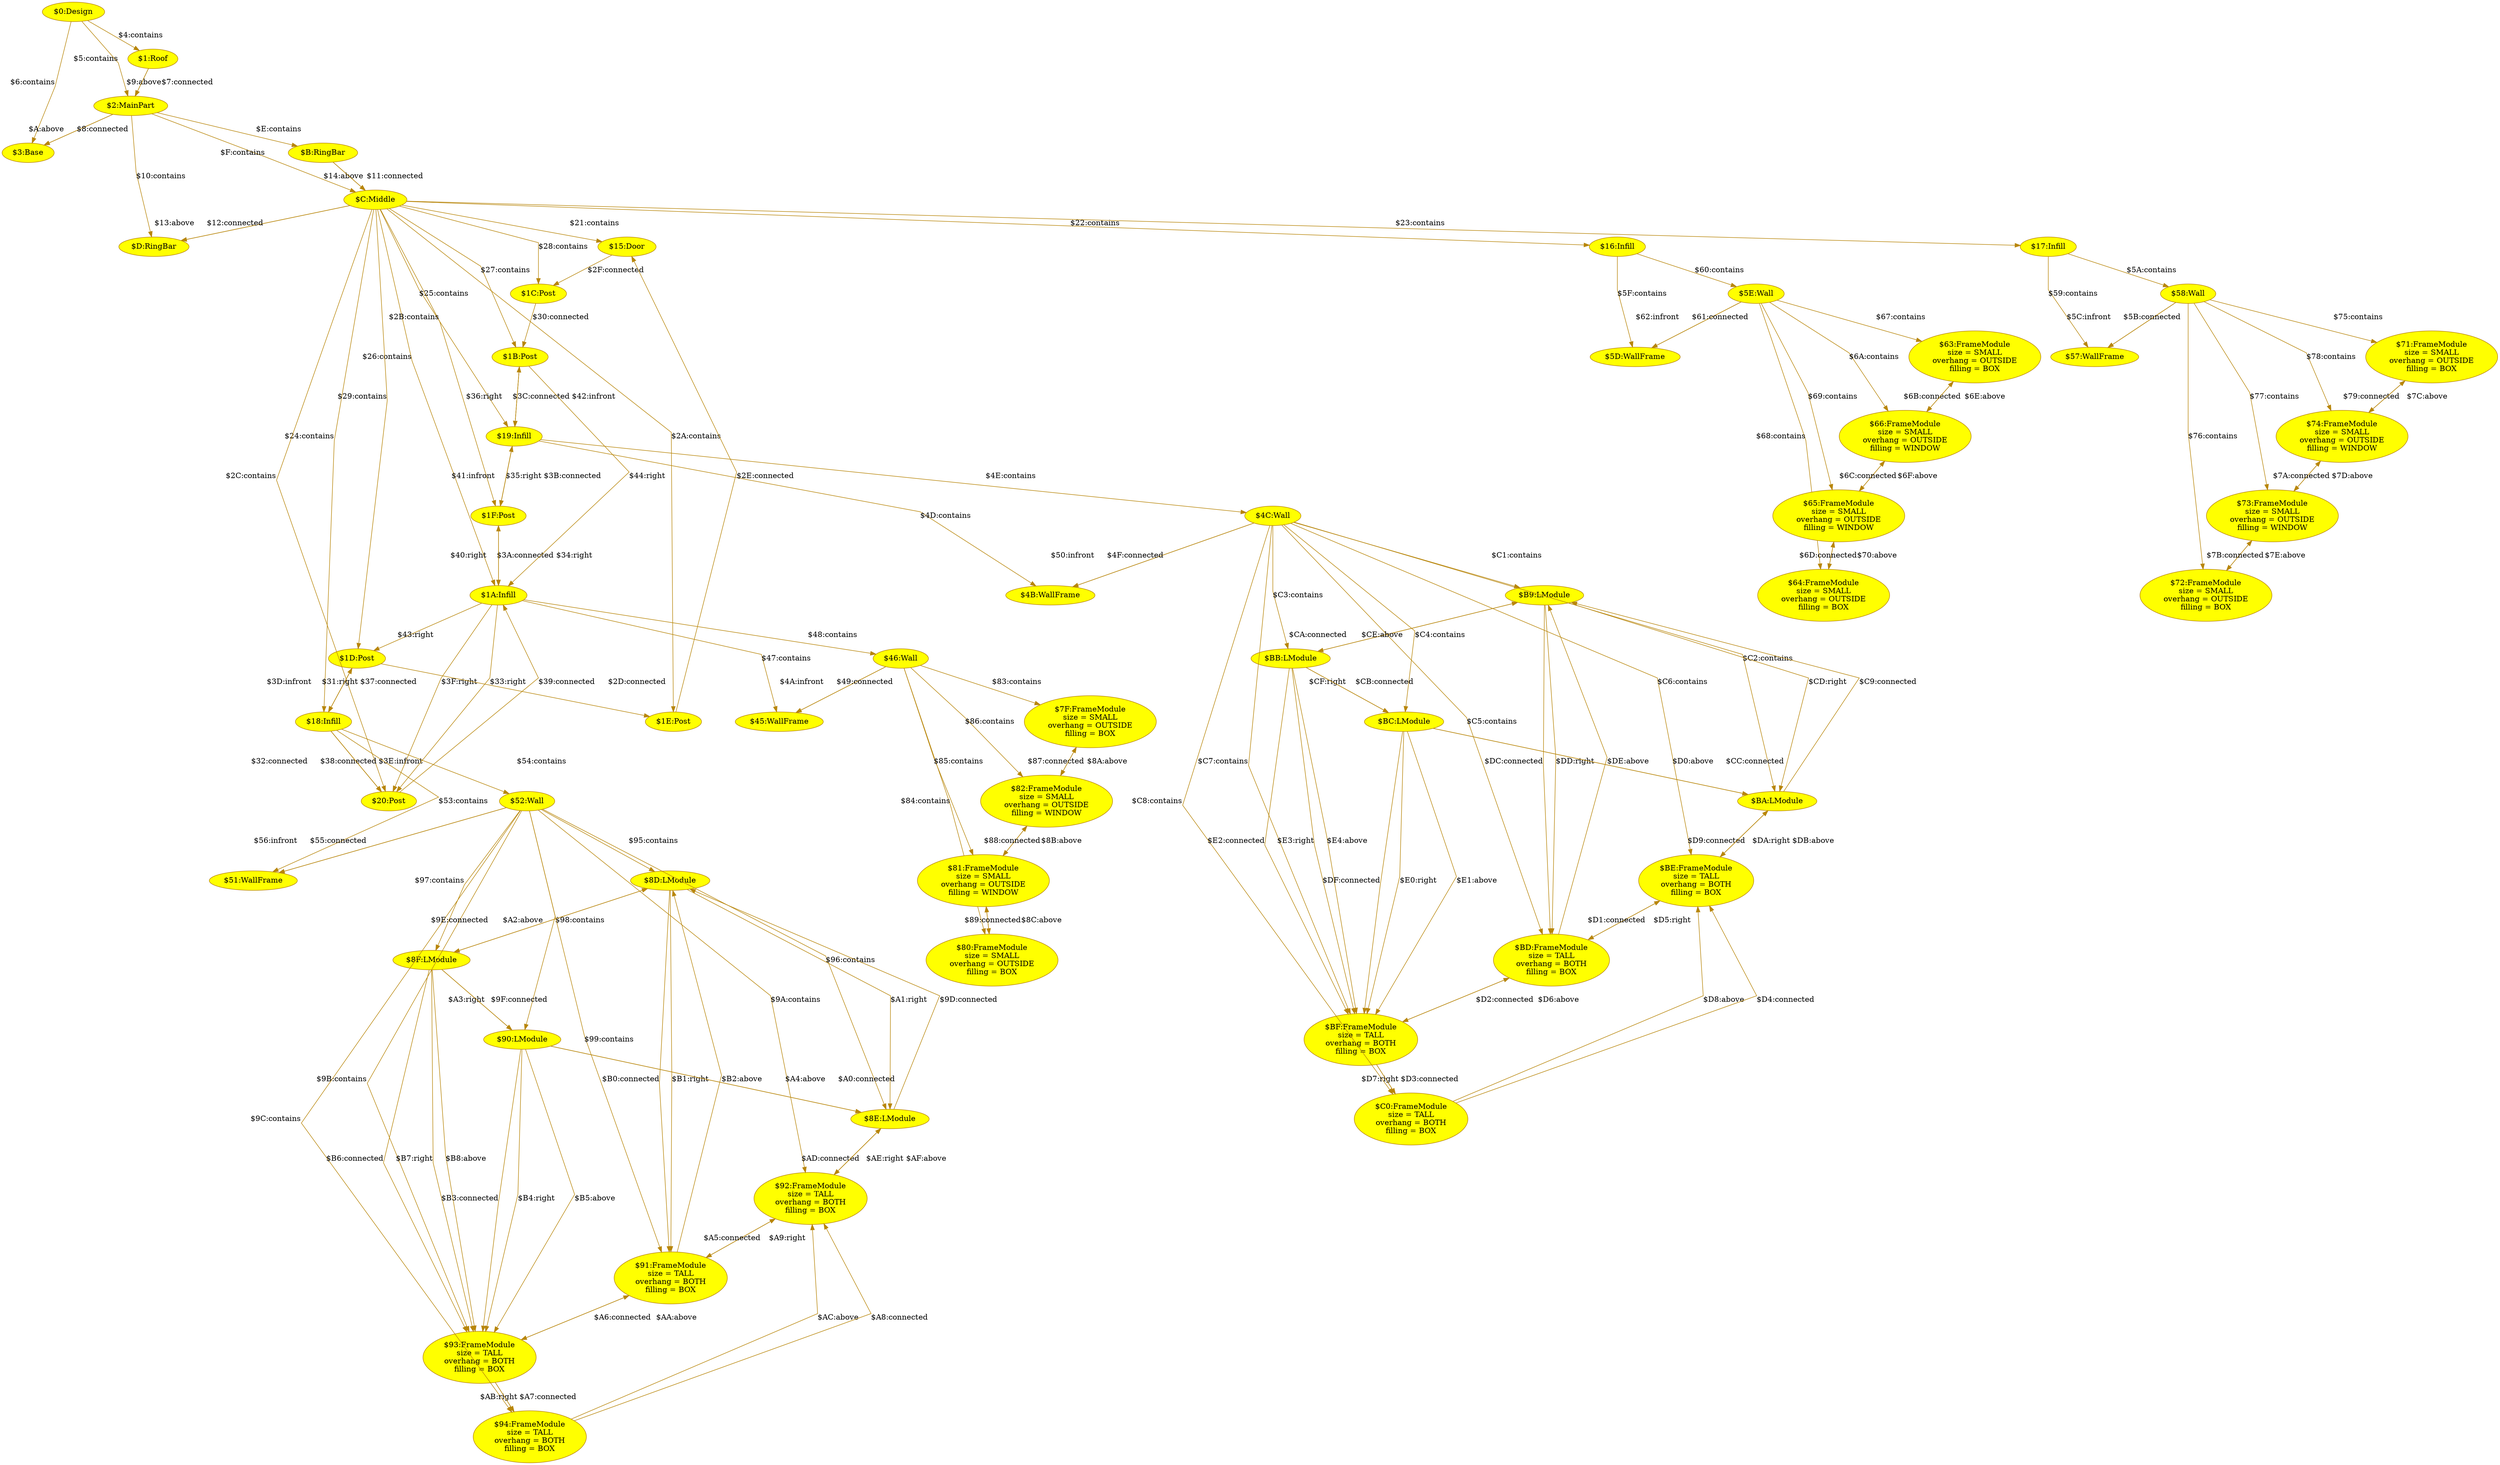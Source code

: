 digraph SchuppenGraph {
 splines=false;
 rankdir=TB;
 compound=true;
 n23458411 [ label="$0:Design" fillcolor=yellow style=filled color=darkgoldenrod tooltip="DesignNode::isAlignmentNode : boolean = False
  DesignNode::filled : boolean = True"]
 n23458411 -> n21083178 [ label="$5:contains" color=darkgoldenrod]
 n23458411 -> n55530882 [ label="$6:contains" color=darkgoldenrod]
 n23458411 -> n9799115 [ label="$4:contains" color=darkgoldenrod]
 n9799115 [ label="$1:Roof" fillcolor=yellow style=filled color=darkgoldenrod tooltip="DesignNode::isAlignmentNode : boolean = False
  DesignNode::filled : boolean = False"]
 n9799115 -> n21083178 [ label="$9:above" color=darkgoldenrod]
 n9799115 -> n21083178 [ label="$7:connected" color=darkgoldenrod]
 n21083178 [ label="$2:MainPart" fillcolor=yellow style=filled color=darkgoldenrod tooltip="DesignNode::isAlignmentNode : boolean = False
  DesignNode::filled : boolean = True"]
 n21083178 -> n55530882 [ label="$A:above" color=darkgoldenrod]
 n21083178 -> n19575591 [ label="$E:contains" color=darkgoldenrod]
 n21083178 -> n41962596 [ label="$F:contains" color=darkgoldenrod]
 n21083178 -> n42119052 [ label="$10:contains" color=darkgoldenrod]
 n21083178 -> n55530882 [ label="$8:connected" color=darkgoldenrod]
 n55530882 [ label="$3:Base" fillcolor=yellow style=filled color=darkgoldenrod tooltip="DesignNode::isAlignmentNode : boolean = True
  DesignNode::filled : boolean = False"]
 n42119052 [ label="$D:RingBar" fillcolor=yellow style=filled color=darkgoldenrod tooltip="DesignNode::isAlignmentNode : boolean = True
  DesignNode::filled : boolean = False"]
 n19575591 [ label="$B:RingBar" fillcolor=yellow style=filled color=darkgoldenrod tooltip="DesignNode::isAlignmentNode : boolean = False
  DesignNode::filled : boolean = False"]
 n19575591 -> n41962596 [ label="$14:above" color=darkgoldenrod]
 n19575591 -> n41962596 [ label="$11:connected" color=darkgoldenrod]
 n41962596 [ label="$C:Middle" fillcolor=yellow style=filled color=darkgoldenrod tooltip="DesignNode::isAlignmentNode : boolean = False
  DesignNode::filled : boolean = True"]
 n41962596 -> n42119052 [ label="$13:above" color=darkgoldenrod]
 n41962596 -> n2863675 [ label="$21:contains" color=darkgoldenrod]
 n41962596 -> n25773083 [ label="$22:contains" color=darkgoldenrod]
 n41962596 -> n30631159 [ label="$23:contains" color=darkgoldenrod]
 n41962596 -> n7244975 [ label="$24:contains" color=darkgoldenrod]
 n41962596 -> n65204782 [ label="$25:contains" color=darkgoldenrod]
 n41962596 -> n49972132 [ label="$26:contains" color=darkgoldenrod]
 n41962596 -> n47096010 [ label="$27:contains" color=darkgoldenrod]
 n41962596 -> n21210914 [ label="$28:contains" color=darkgoldenrod]
 n41962596 -> n56680499 [ label="$29:contains" color=darkgoldenrod]
 n41962596 -> n40362448 [ label="$2A:contains" color=darkgoldenrod]
 n41962596 -> n27717712 [ label="$2B:contains" color=darkgoldenrod]
 n41962596 -> n48132822 [ label="$2C:contains" color=darkgoldenrod]
 n41962596 -> n42119052 [ label="$12:connected" color=darkgoldenrod]
 n48132822 [ label="$20:Post" fillcolor=yellow style=filled color=darkgoldenrod tooltip="DesignNode::isAlignmentNode : boolean = False
  DesignNode::filled : boolean = False"]
 n48132822 -> n49972132 [ label="$39:connected" color=darkgoldenrod]
 n27717712 [ label="$1F:Post" fillcolor=yellow style=filled color=darkgoldenrod tooltip="DesignNode::isAlignmentNode : boolean = False
  DesignNode::filled : boolean = False"]
 n27717712 -> n65204782 [ label="$3B:connected" color=darkgoldenrod]
 n27717712 -> n49972132 [ label="$40:right" color=darkgoldenrod]
 n27717712 -> n49972132 [ label="$34:right" color=darkgoldenrod]
 n40362448 [ label="$1E:Post" fillcolor=yellow style=filled color=darkgoldenrod tooltip="DesignNode::isAlignmentNode : boolean = False
  DesignNode::filled : boolean = False"]
 n40362448 -> n2863675 [ label="$2E:connected" color=darkgoldenrod]
 n56680499 [ label="$1D:Post" fillcolor=yellow style=filled color=darkgoldenrod tooltip="DesignNode::isAlignmentNode : boolean = True
  DesignNode::filled : boolean = False"]
 n56680499 -> n7244975 [ label="$37:connected" color=darkgoldenrod]
 n56680499 -> n7244975 [ label="$3D:infront" color=darkgoldenrod]
 n56680499 -> n40362448 [ label="$2D:connected" color=darkgoldenrod]
 n21210914 [ label="$1C:Post" fillcolor=yellow style=filled color=darkgoldenrod tooltip="DesignNode::isAlignmentNode : boolean = False
  DesignNode::filled : boolean = False"]
 n21210914 -> n47096010 [ label="$30:connected" color=darkgoldenrod]
 n47096010 [ label="$1B:Post" fillcolor=yellow style=filled color=darkgoldenrod tooltip="DesignNode::isAlignmentNode : boolean = False
  DesignNode::filled : boolean = False"]
 n47096010 -> n65204782 [ label="$42:infront" color=darkgoldenrod]
 n47096010 -> n49972132 [ label="$44:right" color=darkgoldenrod]
 n47096010 -> n65204782 [ label="$36:right" color=darkgoldenrod]
 n49972132 [ label="$1A:Infill" fillcolor=yellow style=filled color=darkgoldenrod tooltip="DesignNode::isAlignmentNode : boolean = False
  DesignNode::filled : boolean = True"]
 n49972132 -> n27717712 [ label="$3A:connected" color=darkgoldenrod]
 n49972132 -> n48132822 [ label="$3F:right" color=darkgoldenrod]
 n49972132 -> n56680499 [ label="$43:right" color=darkgoldenrod]
 n49972132 -> n28372289 [ label="$47:contains" color=darkgoldenrod]
 n49972132 -> n54024015 [ label="$48:contains" color=darkgoldenrod]
 n49972132 -> n48132822 [ label="$33:right" color=darkgoldenrod]
 n65204782 [ label="$19:Infill" fillcolor=yellow style=filled color=darkgoldenrod tooltip="DesignNode::isAlignmentNode : boolean = False
  DesignNode::filled : boolean = True"]
 n65204782 -> n47096010 [ label="$3C:connected" color=darkgoldenrod]
 n65204782 -> n27717712 [ label="$41:infront" color=darkgoldenrod]
 n65204782 -> n44223604 [ label="$4D:contains" color=darkgoldenrod]
 n65204782 -> n62468121 [ label="$4E:contains" color=darkgoldenrod]
 n65204782 -> n27717712 [ label="$35:right" color=darkgoldenrod]
 n7244975 [ label="$18:Infill" fillcolor=yellow style=filled color=darkgoldenrod tooltip="DesignNode::isAlignmentNode : boolean = False
  DesignNode::filled : boolean = True"]
 n7244975 -> n48132822 [ label="$32:connected" color=darkgoldenrod]
 n7244975 -> n48132822 [ label="$38:connected" color=darkgoldenrod]
 n7244975 -> n48132822 [ label="$3E:infront" color=darkgoldenrod]
 n7244975 -> n41421720 [ label="$53:contains" color=darkgoldenrod]
 n7244975 -> n37251161 [ label="$54:contains" color=darkgoldenrod]
 n7244975 -> n56680499 [ label="$31:right" color=darkgoldenrod]
 n30631159 [ label="$17:Infill" fillcolor=yellow style=filled color=darkgoldenrod tooltip="DesignNode::isAlignmentNode : boolean = False
  DesignNode::filled : boolean = True"]
 n30631159 -> n14993092 [ label="$5A:contains" color=darkgoldenrod]
 n30631159 -> n16578980 [ label="$59:contains" color=darkgoldenrod]
 n25773083 [ label="$16:Infill" fillcolor=yellow style=filled color=darkgoldenrod tooltip="DesignNode::isAlignmentNode : boolean = False
  DesignNode::filled : boolean = True"]
 n25773083 -> n41731733 [ label="$60:contains" color=darkgoldenrod]
 n25773083 -> n27006480 [ label="$5F:contains" color=darkgoldenrod]
 n2863675 [ label="$15:Door" fillcolor=yellow style=filled color=darkgoldenrod tooltip="DesignNode::isAlignmentNode : boolean = False
  DesignNode::filled : boolean = False"]
 n2863675 -> n21210914 [ label="$2F:connected" color=darkgoldenrod]
 n54024015 [ label="$46:Wall" fillcolor=yellow style=filled color=darkgoldenrod tooltip="DesignNode::isAlignmentNode : boolean = False
  DesignNode::filled : boolean = True"]
 n54024015 -> n28372289 [ label="$4A:infront" color=darkgoldenrod]
 n54024015 -> n7658356 [ label="$83:contains" color=darkgoldenrod]
 n54024015 -> n1816341 [ label="$84:contains" color=darkgoldenrod]
 n54024015 -> n16347077 [ label="$85:contains" color=darkgoldenrod]
 n54024015 -> n12905972 [ label="$86:contains" color=darkgoldenrod]
 n54024015 -> n28372289 [ label="$49:connected" color=darkgoldenrod]
 n41731733 [ label="$5E:Wall" fillcolor=yellow style=filled color=darkgoldenrod tooltip="DesignNode::isAlignmentNode : boolean = False
  DesignNode::filled : boolean = True"]
 n41731733 -> n27006480 [ label="$62:infront" color=darkgoldenrod]
 n41731733 -> n46729429 [ label="$67:contains" color=darkgoldenrod]
 n41731733 -> n17911681 [ label="$68:contains" color=darkgoldenrod]
 n41731733 -> n26987408 [ label="$69:contains" color=darkgoldenrod]
 n41731733 -> n41560081 [ label="$6A:contains" color=darkgoldenrod]
 n41731733 -> n27006480 [ label="$61:connected" color=darkgoldenrod]
 n14993092 [ label="$58:Wall" fillcolor=yellow style=filled color=darkgoldenrod tooltip="DesignNode::isAlignmentNode : boolean = False
  DesignNode::filled : boolean = True"]
 n14993092 -> n16578980 [ label="$5C:infront" color=darkgoldenrod]
 n14993092 -> n21224086 [ label="$75:contains" color=darkgoldenrod]
 n14993092 -> n56799051 [ label="$76:contains" color=darkgoldenrod]
 n14993092 -> n41429416 [ label="$77:contains" color=darkgoldenrod]
 n14993092 -> n37320431 [ label="$78:contains" color=darkgoldenrod]
 n14993092 -> n16578980 [ label="$5B:connected" color=darkgoldenrod]
 n37251161 [ label="$52:Wall" fillcolor=yellow style=filled color=darkgoldenrod tooltip="DesignNode::isAlignmentNode : boolean = False
  DesignNode::filled : boolean = True"]
 n37251161 -> n41421720 [ label="$56:infront" color=darkgoldenrod]
 n37251161 -> n30868550 [ label="$95:contains" color=darkgoldenrod]
 n37251161 -> n9381496 [ label="$96:contains" color=darkgoldenrod]
 n37251161 -> n17324607 [ label="$97:contains" color=darkgoldenrod]
 n37251161 -> n21703739 [ label="$98:contains" color=darkgoldenrod]
 n37251161 -> n61115925 [ label="$99:contains" color=darkgoldenrod]
 n37251161 -> n13172414 [ label="$9A:contains" color=darkgoldenrod]
 n37251161 -> n51442863 [ label="$9B:contains" color=darkgoldenrod]
 n37251161 -> n60332585 [ label="$9C:contains" color=darkgoldenrod]
 n37251161 -> n41421720 [ label="$55:connected" color=darkgoldenrod]
 n62468121 [ label="$4C:Wall" fillcolor=yellow style=filled color=darkgoldenrod tooltip="DesignNode::isAlignmentNode : boolean = False
  DesignNode::filled : boolean = True"]
 n62468121 -> n44223604 [ label="$50:infront" color=darkgoldenrod]
 n62468121 -> n37482183 [ label="$C1:contains" color=darkgoldenrod]
 n62468121 -> n1795329 [ label="$C2:contains" color=darkgoldenrod]
 n62468121 -> n16157963 [ label="$C3:contains" color=darkgoldenrod]
 n62468121 -> n11203942 [ label="$C4:contains" color=darkgoldenrod]
 n62468121 -> n33726620 [ label="$C5:contains" color=darkgoldenrod]
 n62468121 -> n35104124 [ label="$C6:contains" color=darkgoldenrod]
 n62468121 -> n47501665 [ label="$C7:contains" color=darkgoldenrod]
 n62468121 -> n24861802 [ label="$C8:contains" color=darkgoldenrod]
 n62468121 -> n44223604 [ label="$4F:connected" color=darkgoldenrod]
 n27006480 [ label="$5D:WallFrame" fillcolor=yellow style=filled color=darkgoldenrod tooltip="DesignNode::isAlignmentNode : boolean = False
  DesignNode::filled : boolean = False"]
 n16578980 [ label="$57:WallFrame" fillcolor=yellow style=filled color=darkgoldenrod tooltip="DesignNode::isAlignmentNode : boolean = False
  DesignNode::filled : boolean = False"]
 n41421720 [ label="$51:WallFrame" fillcolor=yellow style=filled color=darkgoldenrod tooltip="DesignNode::isAlignmentNode : boolean = False
  DesignNode::filled : boolean = False"]
 n44223604 [ label="$4B:WallFrame" fillcolor=yellow style=filled color=darkgoldenrod tooltip="DesignNode::isAlignmentNode : boolean = False
  DesignNode::filled : boolean = False"]
 n28372289 [ label="$45:WallFrame" fillcolor=yellow style=filled color=darkgoldenrod tooltip="DesignNode::isAlignmentNode : boolean = False
  DesignNode::filled : boolean = False"]
 n24861802 [ label="$C0:FrameModule
size = TALL
overhang = BOTH
filling = BOX" fillcolor=yellow style=filled color=darkgoldenrod tooltip="DesignNode::isAlignmentNode : boolean = False
  DesignNode::filled : boolean = False
  FrameModule::size : Size = TALL
  FrameModule::overhang : Overhang = BOTH
  FrameModule::filling : Filling = BOX"]
 n24861802 -> n35104124 [ label="$D8:above" color=darkgoldenrod]
 n24861802 -> n35104124 [ label="$D4:connected" color=darkgoldenrod]
 n47501665 [ label="$BF:FrameModule
size = TALL
overhang = BOTH
filling = BOX" fillcolor=yellow style=filled color=darkgoldenrod tooltip="DesignNode::isAlignmentNode : boolean = False
  DesignNode::filled : boolean = False
  FrameModule::size : Size = TALL
  FrameModule::overhang : Overhang = BOTH
  FrameModule::filling : Filling = BOX"]
 n47501665 -> n33726620 [ label="$D6:above" color=darkgoldenrod]
 n47501665 -> n24861802 [ label="$D7:right" color=darkgoldenrod]
 n47501665 -> n24861802 [ label="$D3:connected" color=darkgoldenrod]
 n35104124 [ label="$BE:FrameModule
size = TALL
overhang = BOTH
filling = BOX" fillcolor=yellow style=filled color=darkgoldenrod tooltip="DesignNode::isAlignmentNode : boolean = False
  DesignNode::filled : boolean = False
  FrameModule::size : Size = TALL
  FrameModule::overhang : Overhang = BOTH
  FrameModule::filling : Filling = BOX"]
 n35104124 -> n1795329 [ label="$DA:right" color=darkgoldenrod]
 n35104124 -> n1795329 [ label="$DB:above" color=darkgoldenrod]
 n35104124 -> n33726620 [ label="$D1:connected" color=darkgoldenrod]
 n33726620 [ label="$BD:FrameModule
size = TALL
overhang = BOTH
filling = BOX" fillcolor=yellow style=filled color=darkgoldenrod tooltip="DesignNode::isAlignmentNode : boolean = False
  DesignNode::filled : boolean = False
  FrameModule::size : Size = TALL
  FrameModule::overhang : Overhang = BOTH
  FrameModule::filling : Filling = BOX"]
 n33726620 -> n35104124 [ label="$D5:right" color=darkgoldenrod]
 n33726620 -> n37482183 [ label="$DE:above" color=darkgoldenrod]
 n33726620 -> n47501665 [ label="$D2:connected" color=darkgoldenrod]
 n60332585 [ label="$94:FrameModule
size = TALL
overhang = BOTH
filling = BOX" fillcolor=yellow style=filled color=darkgoldenrod tooltip="DesignNode::isAlignmentNode : boolean = False
  DesignNode::filled : boolean = False
  FrameModule::size : Size = TALL
  FrameModule::overhang : Overhang = BOTH
  FrameModule::filling : Filling = BOX"]
 n60332585 -> n13172414 [ label="$AC:above" color=darkgoldenrod]
 n60332585 -> n13172414 [ label="$A8:connected" color=darkgoldenrod]
 n51442863 [ label="$93:FrameModule
size = TALL
overhang = BOTH
filling = BOX" fillcolor=yellow style=filled color=darkgoldenrod tooltip="DesignNode::isAlignmentNode : boolean = False
  DesignNode::filled : boolean = False
  FrameModule::size : Size = TALL
  FrameModule::overhang : Overhang = BOTH
  FrameModule::filling : Filling = BOX"]
 n51442863 -> n61115925 [ label="$AA:above" color=darkgoldenrod]
 n51442863 -> n60332585 [ label="$AB:right" color=darkgoldenrod]
 n51442863 -> n60332585 [ label="$A7:connected" color=darkgoldenrod]
 n13172414 [ label="$92:FrameModule
size = TALL
overhang = BOTH
filling = BOX" fillcolor=yellow style=filled color=darkgoldenrod tooltip="DesignNode::isAlignmentNode : boolean = False
  DesignNode::filled : boolean = False
  FrameModule::size : Size = TALL
  FrameModule::overhang : Overhang = BOTH
  FrameModule::filling : Filling = BOX"]
 n13172414 -> n9381496 [ label="$AE:right" color=darkgoldenrod]
 n13172414 -> n9381496 [ label="$AF:above" color=darkgoldenrod]
 n13172414 -> n61115925 [ label="$A5:connected" color=darkgoldenrod]
 n61115925 [ label="$91:FrameModule
size = TALL
overhang = BOTH
filling = BOX" fillcolor=yellow style=filled color=darkgoldenrod tooltip="DesignNode::isAlignmentNode : boolean = False
  DesignNode::filled : boolean = False
  FrameModule::size : Size = TALL
  FrameModule::overhang : Overhang = BOTH
  FrameModule::filling : Filling = BOX"]
 n61115925 -> n13172414 [ label="$A9:right" color=darkgoldenrod]
 n61115925 -> n30868550 [ label="$B2:above" color=darkgoldenrod]
 n61115925 -> n51442863 [ label="$A6:connected" color=darkgoldenrod]
 n12905972 [ label="$82:FrameModule
size = SMALL
overhang = OUTSIDE
filling = WINDOW" fillcolor=yellow style=filled color=darkgoldenrod tooltip="DesignNode::isAlignmentNode : boolean = False
  DesignNode::filled : boolean = False
  FrameModule::size : Size = SMALL
  FrameModule::overhang : Overhang = OUTSIDE
  FrameModule::filling : Filling = WINDOW"]
 n12905972 -> n7658356 [ label="$8A:above" color=darkgoldenrod]
 n12905972 -> n16347077 [ label="$88:connected" color=darkgoldenrod]
 n16347077 [ label="$81:FrameModule
size = SMALL
overhang = OUTSIDE
filling = WINDOW" fillcolor=yellow style=filled color=darkgoldenrod tooltip="DesignNode::isAlignmentNode : boolean = False
  DesignNode::filled : boolean = False
  FrameModule::size : Size = SMALL
  FrameModule::overhang : Overhang = OUTSIDE
  FrameModule::filling : Filling = WINDOW"]
 n16347077 -> n12905972 [ label="$8B:above" color=darkgoldenrod]
 n16347077 -> n1816341 [ label="$89:connected" color=darkgoldenrod]
 n1816341 [ label="$80:FrameModule
size = SMALL
overhang = OUTSIDE
filling = BOX" fillcolor=yellow style=filled color=darkgoldenrod tooltip="DesignNode::isAlignmentNode : boolean = False
  DesignNode::filled : boolean = False
  FrameModule::size : Size = SMALL
  FrameModule::overhang : Overhang = OUTSIDE
  FrameModule::filling : Filling = BOX"]
 n1816341 -> n16347077 [ label="$8C:above" color=darkgoldenrod]
 n7658356 [ label="$7F:FrameModule
size = SMALL
overhang = OUTSIDE
filling = BOX" fillcolor=yellow style=filled color=darkgoldenrod tooltip="DesignNode::isAlignmentNode : boolean = False
  DesignNode::filled : boolean = False
  FrameModule::size : Size = SMALL
  FrameModule::overhang : Overhang = OUTSIDE
  FrameModule::filling : Filling = BOX"]
 n7658356 -> n12905972 [ label="$87:connected" color=darkgoldenrod]
 n37320431 [ label="$74:FrameModule
size = SMALL
overhang = OUTSIDE
filling = WINDOW" fillcolor=yellow style=filled color=darkgoldenrod tooltip="DesignNode::isAlignmentNode : boolean = False
  DesignNode::filled : boolean = False
  FrameModule::size : Size = SMALL
  FrameModule::overhang : Overhang = OUTSIDE
  FrameModule::filling : Filling = WINDOW"]
 n37320431 -> n21224086 [ label="$7C:above" color=darkgoldenrod]
 n37320431 -> n41429416 [ label="$7A:connected" color=darkgoldenrod]
 n41429416 [ label="$73:FrameModule
size = SMALL
overhang = OUTSIDE
filling = WINDOW" fillcolor=yellow style=filled color=darkgoldenrod tooltip="DesignNode::isAlignmentNode : boolean = False
  DesignNode::filled : boolean = False
  FrameModule::size : Size = SMALL
  FrameModule::overhang : Overhang = OUTSIDE
  FrameModule::filling : Filling = WINDOW"]
 n41429416 -> n37320431 [ label="$7D:above" color=darkgoldenrod]
 n41429416 -> n56799051 [ label="$7B:connected" color=darkgoldenrod]
 n56799051 [ label="$72:FrameModule
size = SMALL
overhang = OUTSIDE
filling = BOX" fillcolor=yellow style=filled color=darkgoldenrod tooltip="DesignNode::isAlignmentNode : boolean = False
  DesignNode::filled : boolean = False
  FrameModule::size : Size = SMALL
  FrameModule::overhang : Overhang = OUTSIDE
  FrameModule::filling : Filling = BOX"]
 n56799051 -> n41429416 [ label="$7E:above" color=darkgoldenrod]
 n21224086 [ label="$71:FrameModule
size = SMALL
overhang = OUTSIDE
filling = BOX" fillcolor=yellow style=filled color=darkgoldenrod tooltip="DesignNode::isAlignmentNode : boolean = False
  DesignNode::filled : boolean = False
  FrameModule::size : Size = SMALL
  FrameModule::overhang : Overhang = OUTSIDE
  FrameModule::filling : Filling = BOX"]
 n21224086 -> n37320431 [ label="$79:connected" color=darkgoldenrod]
 n41560081 [ label="$66:FrameModule
size = SMALL
overhang = OUTSIDE
filling = WINDOW" fillcolor=yellow style=filled color=darkgoldenrod tooltip="DesignNode::isAlignmentNode : boolean = False
  DesignNode::filled : boolean = False
  FrameModule::size : Size = SMALL
  FrameModule::overhang : Overhang = OUTSIDE
  FrameModule::filling : Filling = WINDOW"]
 n41560081 -> n46729429 [ label="$6E:above" color=darkgoldenrod]
 n41560081 -> n26987408 [ label="$6C:connected" color=darkgoldenrod]
 n26987408 [ label="$65:FrameModule
size = SMALL
overhang = OUTSIDE
filling = WINDOW" fillcolor=yellow style=filled color=darkgoldenrod tooltip="DesignNode::isAlignmentNode : boolean = False
  DesignNode::filled : boolean = False
  FrameModule::size : Size = SMALL
  FrameModule::overhang : Overhang = OUTSIDE
  FrameModule::filling : Filling = WINDOW"]
 n26987408 -> n41560081 [ label="$6F:above" color=darkgoldenrod]
 n26987408 -> n17911681 [ label="$6D:connected" color=darkgoldenrod]
 n17911681 [ label="$64:FrameModule
size = SMALL
overhang = OUTSIDE
filling = BOX" fillcolor=yellow style=filled color=darkgoldenrod tooltip="DesignNode::isAlignmentNode : boolean = False
  DesignNode::filled : boolean = False
  FrameModule::size : Size = SMALL
  FrameModule::overhang : Overhang = OUTSIDE
  FrameModule::filling : Filling = BOX"]
 n17911681 -> n26987408 [ label="$70:above" color=darkgoldenrod]
 n46729429 [ label="$63:FrameModule
size = SMALL
overhang = OUTSIDE
filling = BOX" fillcolor=yellow style=filled color=darkgoldenrod tooltip="DesignNode::isAlignmentNode : boolean = False
  DesignNode::filled : boolean = False
  FrameModule::size : Size = SMALL
  FrameModule::overhang : Overhang = OUTSIDE
  FrameModule::filling : Filling = BOX"]
 n46729429 -> n41560081 [ label="$6B:connected" color=darkgoldenrod]
 n11203942 [ label="$BC:LModule" fillcolor=yellow style=filled color=darkgoldenrod tooltip="DesignNode::isAlignmentNode : boolean = False
  DesignNode::filled : boolean = False"]
 n11203942 -> n1795329 [ label="$D0:above" color=darkgoldenrod]
 n11203942 -> n47501665 [ label="$DF:connected" color=darkgoldenrod]
 n11203942 -> n47501665 [ label="$E0:right" color=darkgoldenrod]
 n11203942 -> n47501665 [ label="$E1:above" color=darkgoldenrod]
 n11203942 -> n1795329 [ label="$CC:connected" color=darkgoldenrod]
 n16157963 [ label="$BB:LModule" fillcolor=yellow style=filled color=darkgoldenrod tooltip="DesignNode::isAlignmentNode : boolean = False
  DesignNode::filled : boolean = False"]
 n16157963 -> n37482183 [ label="$CE:above" color=darkgoldenrod]
 n16157963 -> n11203942 [ label="$CF:right" color=darkgoldenrod]
 n16157963 -> n47501665 [ label="$E2:connected" color=darkgoldenrod]
 n16157963 -> n47501665 [ label="$E3:right" color=darkgoldenrod]
 n16157963 -> n47501665 [ label="$E4:above" color=darkgoldenrod]
 n16157963 -> n11203942 [ label="$CB:connected" color=darkgoldenrod]
 n1795329 [ label="$BA:LModule" fillcolor=yellow style=filled color=darkgoldenrod tooltip="DesignNode::isAlignmentNode : boolean = False
  DesignNode::filled : boolean = False"]
 n1795329 -> n35104124 [ label="$D9:connected" color=darkgoldenrod]
 n1795329 -> n37482183 [ label="$C9:connected" color=darkgoldenrod]
 n37482183 [ label="$B9:LModule" fillcolor=yellow style=filled color=darkgoldenrod tooltip="DesignNode::isAlignmentNode : boolean = False
  DesignNode::filled : boolean = False"]
 n37482183 -> n1795329 [ label="$CD:right" color=darkgoldenrod]
 n37482183 -> n33726620 [ label="$DC:connected" color=darkgoldenrod]
 n37482183 -> n33726620 [ label="$DD:right" color=darkgoldenrod]
 n37482183 -> n16157963 [ label="$CA:connected" color=darkgoldenrod]
 n21703739 [ label="$90:LModule" fillcolor=yellow style=filled color=darkgoldenrod tooltip="DesignNode::isAlignmentNode : boolean = False
  DesignNode::filled : boolean = False"]
 n21703739 -> n9381496 [ label="$A4:above" color=darkgoldenrod]
 n21703739 -> n51442863 [ label="$B3:connected" color=darkgoldenrod]
 n21703739 -> n51442863 [ label="$B4:right" color=darkgoldenrod]
 n21703739 -> n51442863 [ label="$B5:above" color=darkgoldenrod]
 n21703739 -> n9381496 [ label="$A0:connected" color=darkgoldenrod]
 n17324607 [ label="$8F:LModule" fillcolor=yellow style=filled color=darkgoldenrod tooltip="DesignNode::isAlignmentNode : boolean = False
  DesignNode::filled : boolean = False"]
 n17324607 -> n30868550 [ label="$A2:above" color=darkgoldenrod]
 n17324607 -> n21703739 [ label="$A3:right" color=darkgoldenrod]
 n17324607 -> n51442863 [ label="$B6:connected" color=darkgoldenrod]
 n17324607 -> n51442863 [ label="$B7:right" color=darkgoldenrod]
 n17324607 -> n51442863 [ label="$B8:above" color=darkgoldenrod]
 n17324607 -> n21703739 [ label="$9F:connected" color=darkgoldenrod]
 n9381496 [ label="$8E:LModule" fillcolor=yellow style=filled color=darkgoldenrod tooltip="DesignNode::isAlignmentNode : boolean = False
  DesignNode::filled : boolean = False"]
 n9381496 -> n13172414 [ label="$AD:connected" color=darkgoldenrod]
 n9381496 -> n30868550 [ label="$9D:connected" color=darkgoldenrod]
 n30868550 [ label="$8D:LModule" fillcolor=yellow style=filled color=darkgoldenrod tooltip="DesignNode::isAlignmentNode : boolean = False
  DesignNode::filled : boolean = False"]
 n30868550 -> n9381496 [ label="$A1:right" color=darkgoldenrod]
 n30868550 -> n61115925 [ label="$B0:connected" color=darkgoldenrod]
 n30868550 -> n61115925 [ label="$B1:right" color=darkgoldenrod]
 n30868550 -> n17324607 [ label="$9E:connected" color=darkgoldenrod]
}
